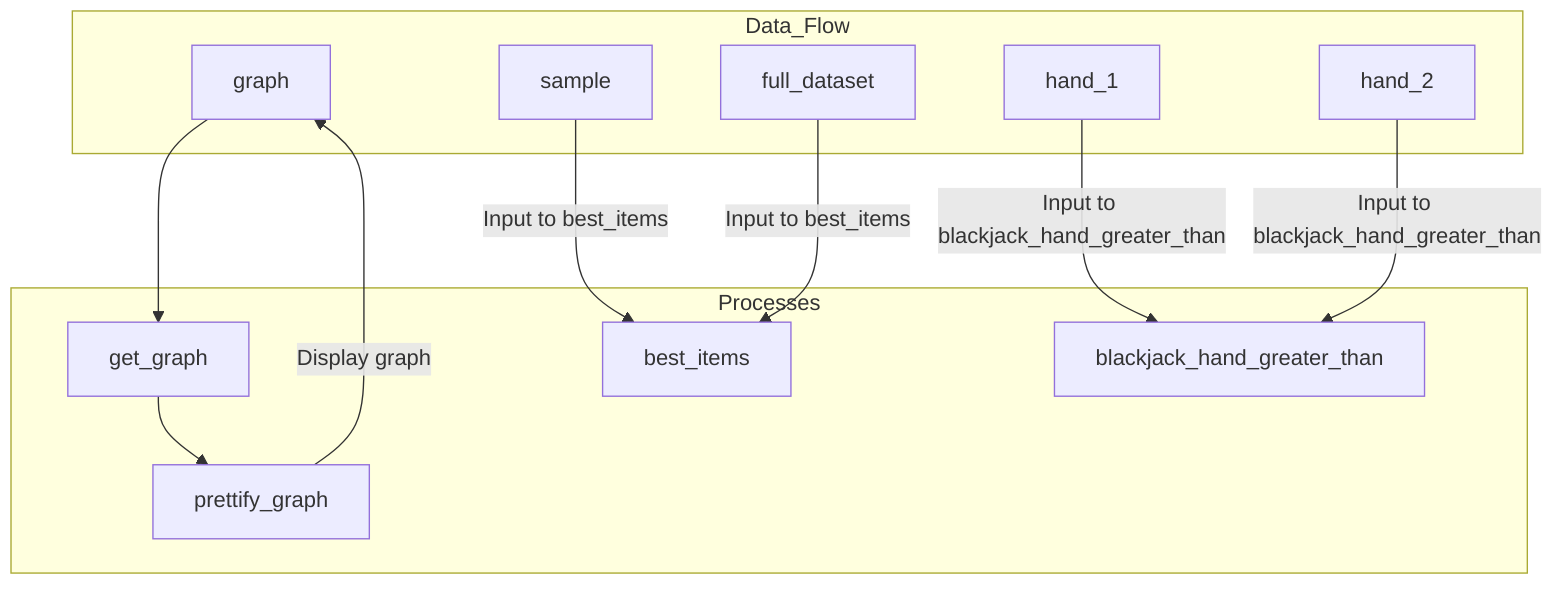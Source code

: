 flowchart TD
    subgraph Data_Flow
        direction TB
        A1["graph"]
        A2["sample"]
        A3["full_dataset"]
        A4["hand_1"]
        A5["hand_2"]
    end

    subgraph Processes
        direction TB
        P1["get_graph"]
        P2["prettify_graph"]
        P3["best_items"]
        P4["blackjack_hand_greater_than"]
    end

    %% Comment: Graph creation and processing
    A1 --> P1
    P1 --> P2
    P2 -->|"Display graph"| A1

    %% Comment: Sample data and analysis
    A2 -->|"Input to best_items"| P3
    A3 -->|"Input to best_items"| P3

    %% Comment: Hands comparison
    A4 -->|"Input to blackjack_hand_greater_than"| P4
    A5 -->|"Input to blackjack_hand_greater_than"| P4